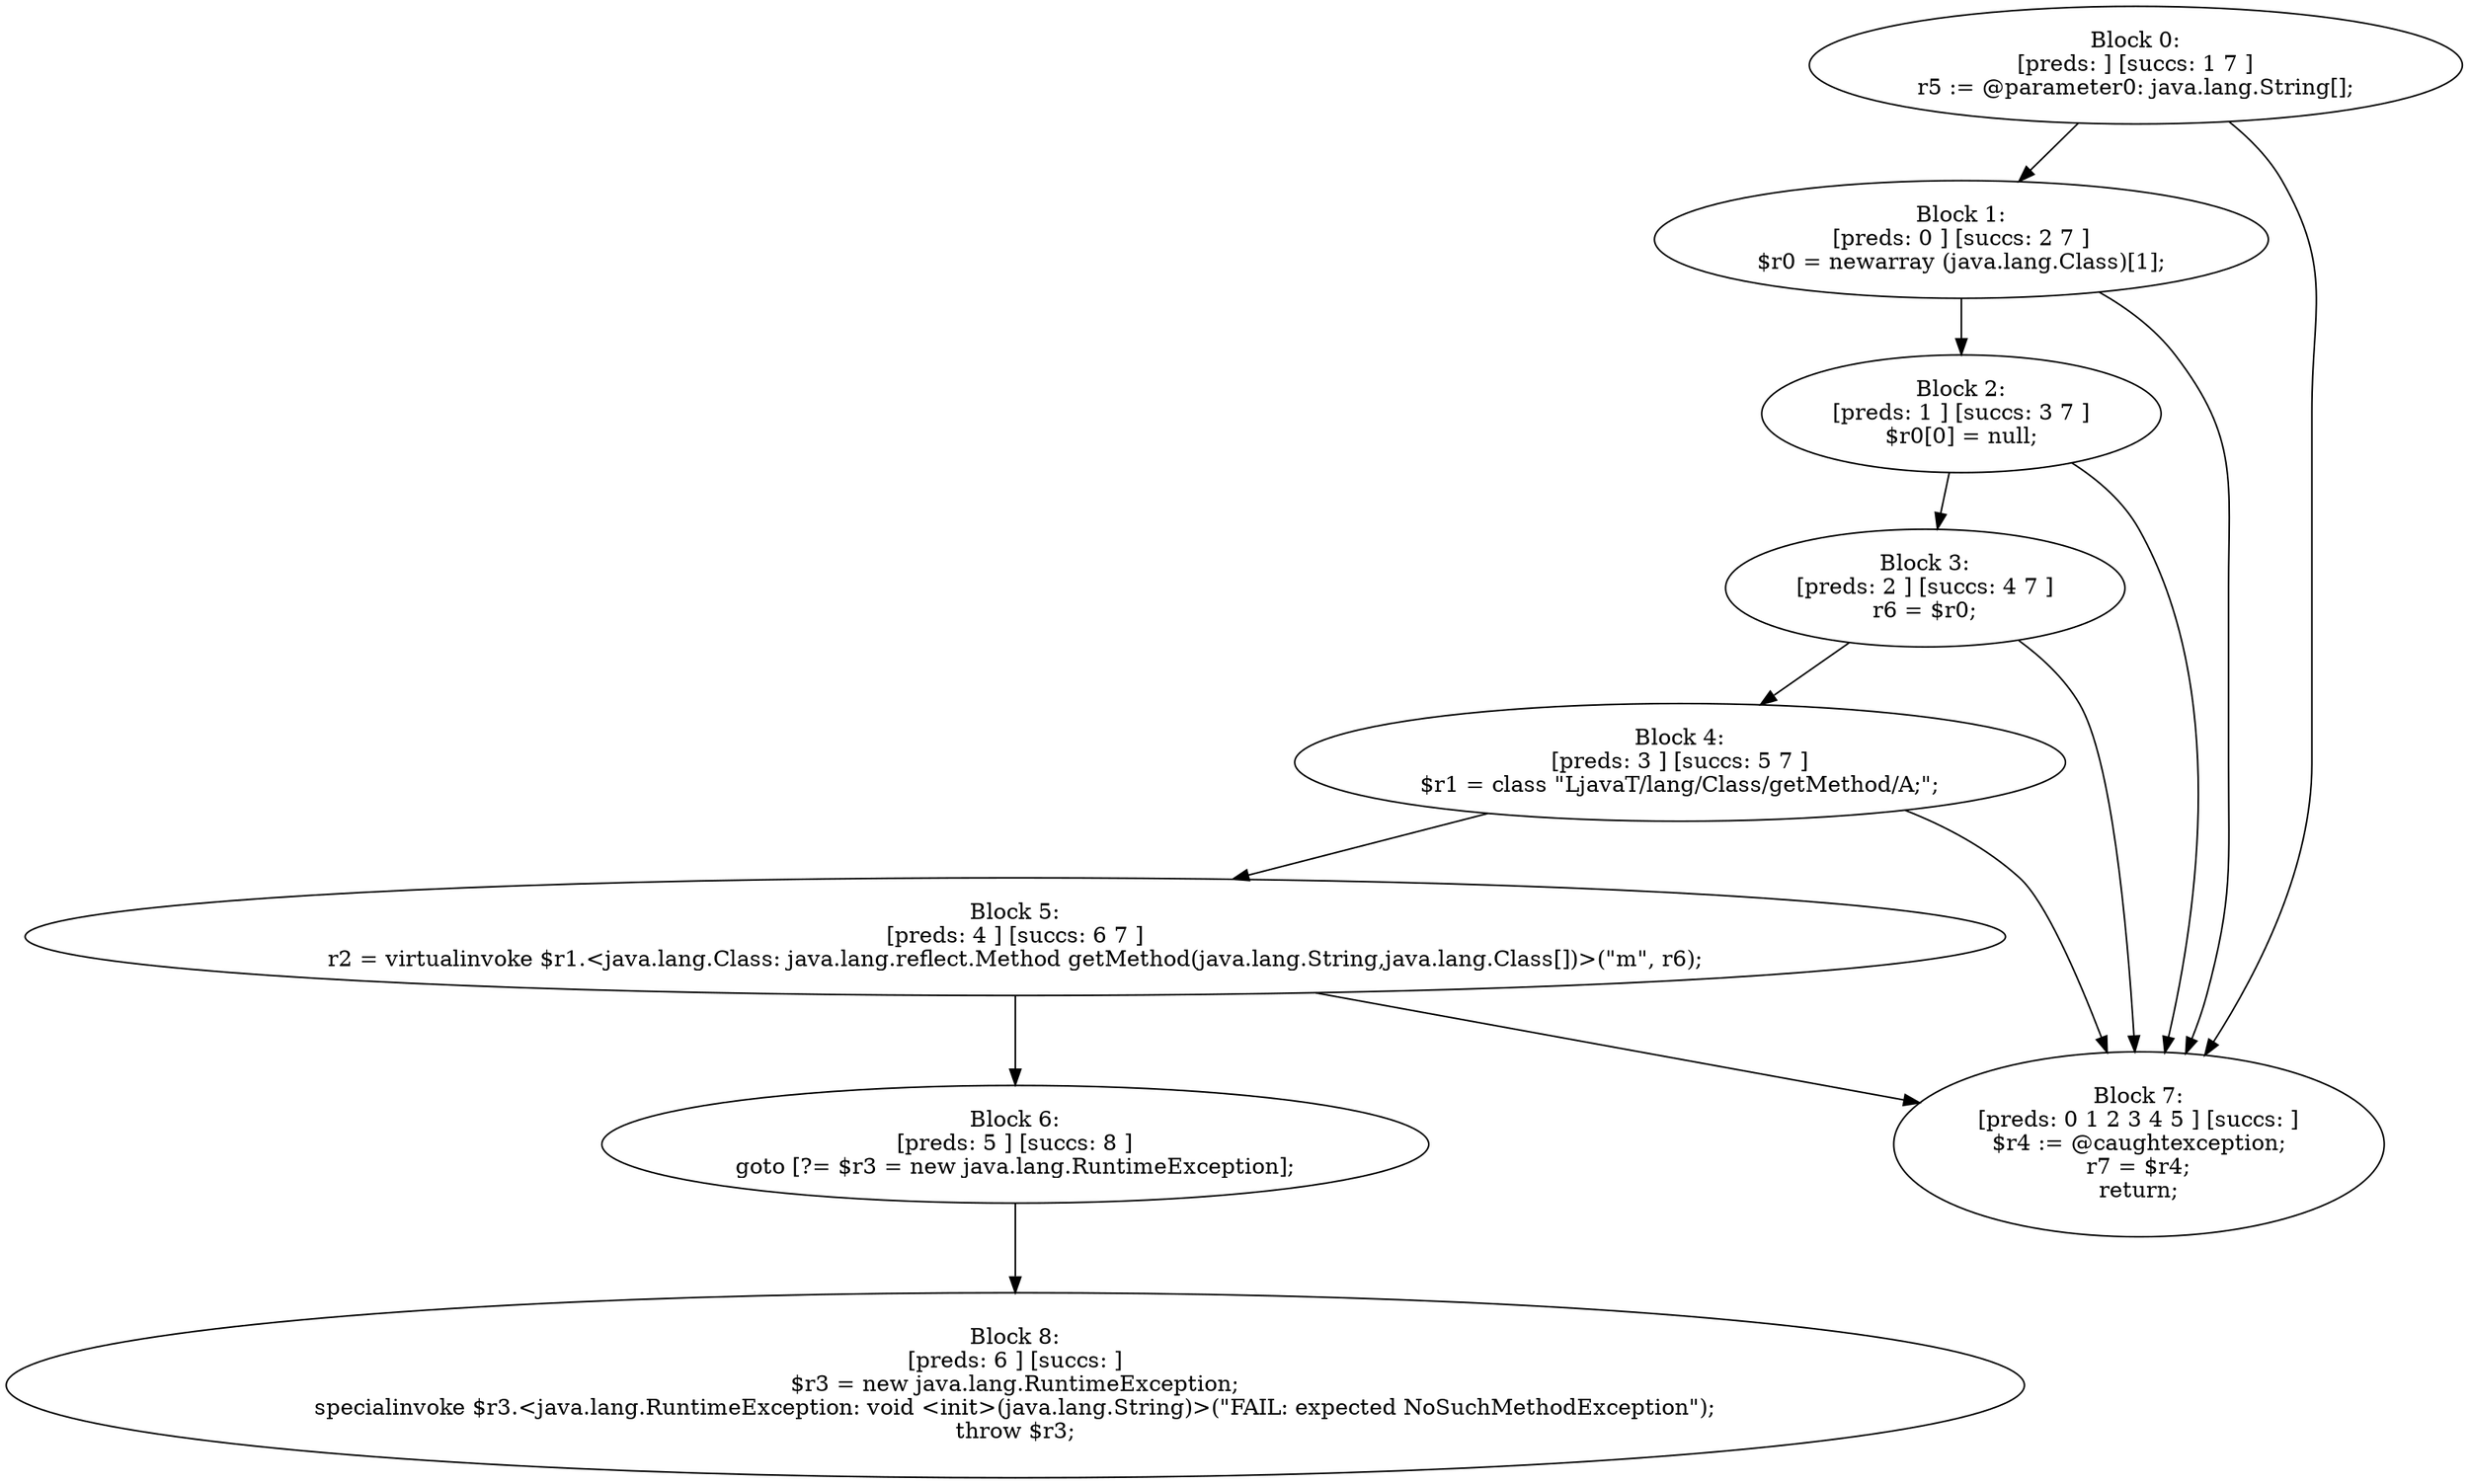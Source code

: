 digraph "unitGraph" {
    "Block 0:
[preds: ] [succs: 1 7 ]
r5 := @parameter0: java.lang.String[];
"
    "Block 1:
[preds: 0 ] [succs: 2 7 ]
$r0 = newarray (java.lang.Class)[1];
"
    "Block 2:
[preds: 1 ] [succs: 3 7 ]
$r0[0] = null;
"
    "Block 3:
[preds: 2 ] [succs: 4 7 ]
r6 = $r0;
"
    "Block 4:
[preds: 3 ] [succs: 5 7 ]
$r1 = class \"LjavaT/lang/Class/getMethod/A;\";
"
    "Block 5:
[preds: 4 ] [succs: 6 7 ]
r2 = virtualinvoke $r1.<java.lang.Class: java.lang.reflect.Method getMethod(java.lang.String,java.lang.Class[])>(\"m\", r6);
"
    "Block 6:
[preds: 5 ] [succs: 8 ]
goto [?= $r3 = new java.lang.RuntimeException];
"
    "Block 7:
[preds: 0 1 2 3 4 5 ] [succs: ]
$r4 := @caughtexception;
r7 = $r4;
return;
"
    "Block 8:
[preds: 6 ] [succs: ]
$r3 = new java.lang.RuntimeException;
specialinvoke $r3.<java.lang.RuntimeException: void <init>(java.lang.String)>(\"FAIL: expected NoSuchMethodException\");
throw $r3;
"
    "Block 0:
[preds: ] [succs: 1 7 ]
r5 := @parameter0: java.lang.String[];
"->"Block 1:
[preds: 0 ] [succs: 2 7 ]
$r0 = newarray (java.lang.Class)[1];
";
    "Block 0:
[preds: ] [succs: 1 7 ]
r5 := @parameter0: java.lang.String[];
"->"Block 7:
[preds: 0 1 2 3 4 5 ] [succs: ]
$r4 := @caughtexception;
r7 = $r4;
return;
";
    "Block 1:
[preds: 0 ] [succs: 2 7 ]
$r0 = newarray (java.lang.Class)[1];
"->"Block 2:
[preds: 1 ] [succs: 3 7 ]
$r0[0] = null;
";
    "Block 1:
[preds: 0 ] [succs: 2 7 ]
$r0 = newarray (java.lang.Class)[1];
"->"Block 7:
[preds: 0 1 2 3 4 5 ] [succs: ]
$r4 := @caughtexception;
r7 = $r4;
return;
";
    "Block 2:
[preds: 1 ] [succs: 3 7 ]
$r0[0] = null;
"->"Block 3:
[preds: 2 ] [succs: 4 7 ]
r6 = $r0;
";
    "Block 2:
[preds: 1 ] [succs: 3 7 ]
$r0[0] = null;
"->"Block 7:
[preds: 0 1 2 3 4 5 ] [succs: ]
$r4 := @caughtexception;
r7 = $r4;
return;
";
    "Block 3:
[preds: 2 ] [succs: 4 7 ]
r6 = $r0;
"->"Block 4:
[preds: 3 ] [succs: 5 7 ]
$r1 = class \"LjavaT/lang/Class/getMethod/A;\";
";
    "Block 3:
[preds: 2 ] [succs: 4 7 ]
r6 = $r0;
"->"Block 7:
[preds: 0 1 2 3 4 5 ] [succs: ]
$r4 := @caughtexception;
r7 = $r4;
return;
";
    "Block 4:
[preds: 3 ] [succs: 5 7 ]
$r1 = class \"LjavaT/lang/Class/getMethod/A;\";
"->"Block 5:
[preds: 4 ] [succs: 6 7 ]
r2 = virtualinvoke $r1.<java.lang.Class: java.lang.reflect.Method getMethod(java.lang.String,java.lang.Class[])>(\"m\", r6);
";
    "Block 4:
[preds: 3 ] [succs: 5 7 ]
$r1 = class \"LjavaT/lang/Class/getMethod/A;\";
"->"Block 7:
[preds: 0 1 2 3 4 5 ] [succs: ]
$r4 := @caughtexception;
r7 = $r4;
return;
";
    "Block 5:
[preds: 4 ] [succs: 6 7 ]
r2 = virtualinvoke $r1.<java.lang.Class: java.lang.reflect.Method getMethod(java.lang.String,java.lang.Class[])>(\"m\", r6);
"->"Block 6:
[preds: 5 ] [succs: 8 ]
goto [?= $r3 = new java.lang.RuntimeException];
";
    "Block 5:
[preds: 4 ] [succs: 6 7 ]
r2 = virtualinvoke $r1.<java.lang.Class: java.lang.reflect.Method getMethod(java.lang.String,java.lang.Class[])>(\"m\", r6);
"->"Block 7:
[preds: 0 1 2 3 4 5 ] [succs: ]
$r4 := @caughtexception;
r7 = $r4;
return;
";
    "Block 6:
[preds: 5 ] [succs: 8 ]
goto [?= $r3 = new java.lang.RuntimeException];
"->"Block 8:
[preds: 6 ] [succs: ]
$r3 = new java.lang.RuntimeException;
specialinvoke $r3.<java.lang.RuntimeException: void <init>(java.lang.String)>(\"FAIL: expected NoSuchMethodException\");
throw $r3;
";
}
